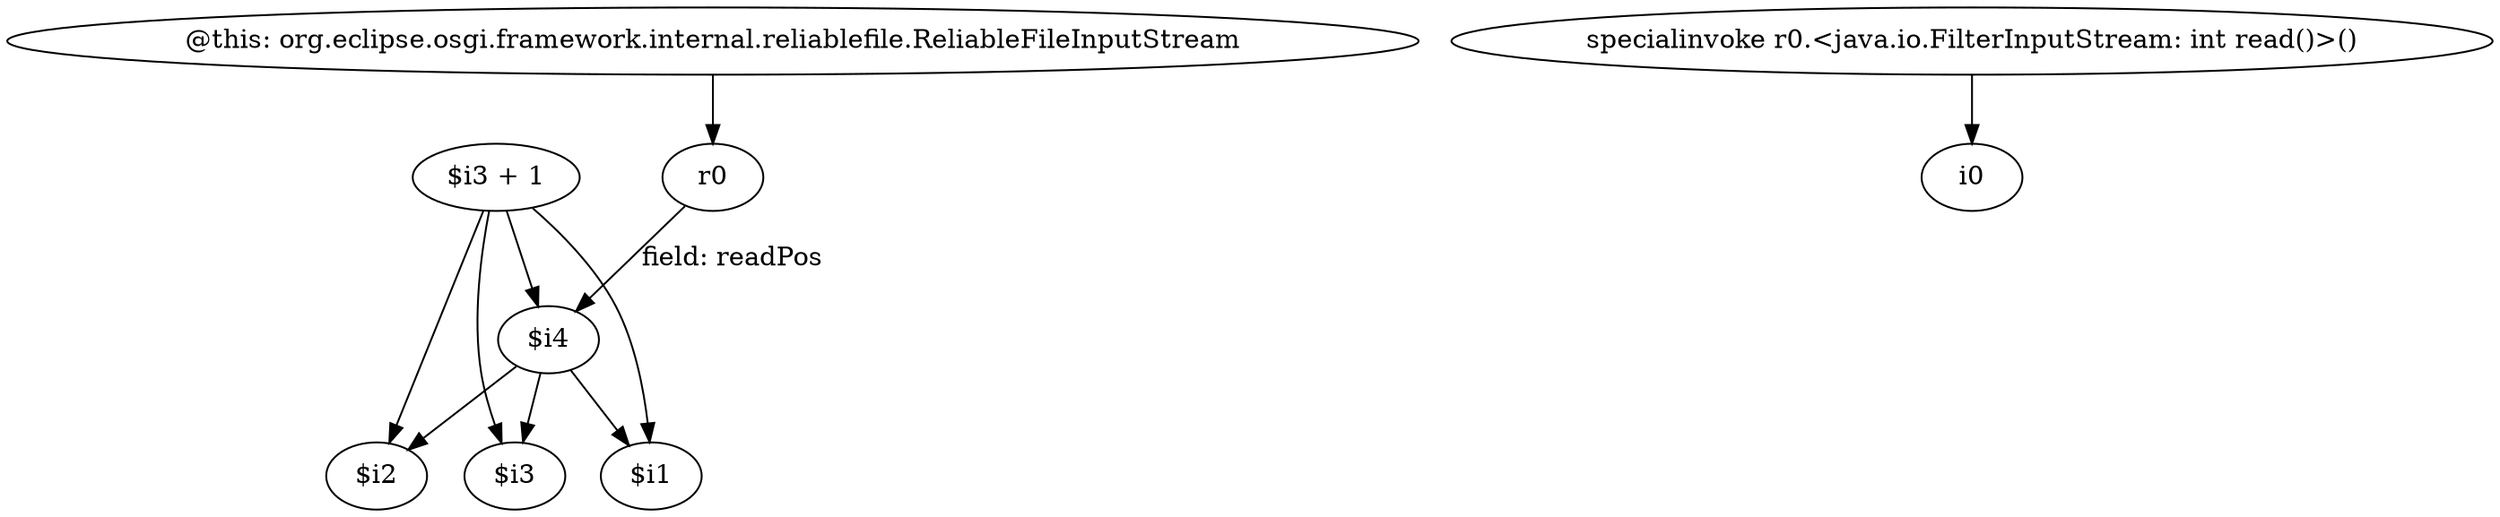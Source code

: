 digraph g {
0[label="$i4"]
1[label="$i2"]
0->1[label=""]
2[label="$i3 + 1"]
3[label="$i1"]
2->3[label=""]
2->0[label=""]
4[label="$i3"]
2->4[label=""]
5[label="r0"]
5->0[label="field: readPos"]
0->3[label=""]
6[label="@this: org.eclipse.osgi.framework.internal.reliablefile.ReliableFileInputStream"]
6->5[label=""]
2->1[label=""]
0->4[label=""]
7[label="specialinvoke r0.<java.io.FilterInputStream: int read()>()"]
8[label="i0"]
7->8[label=""]
}